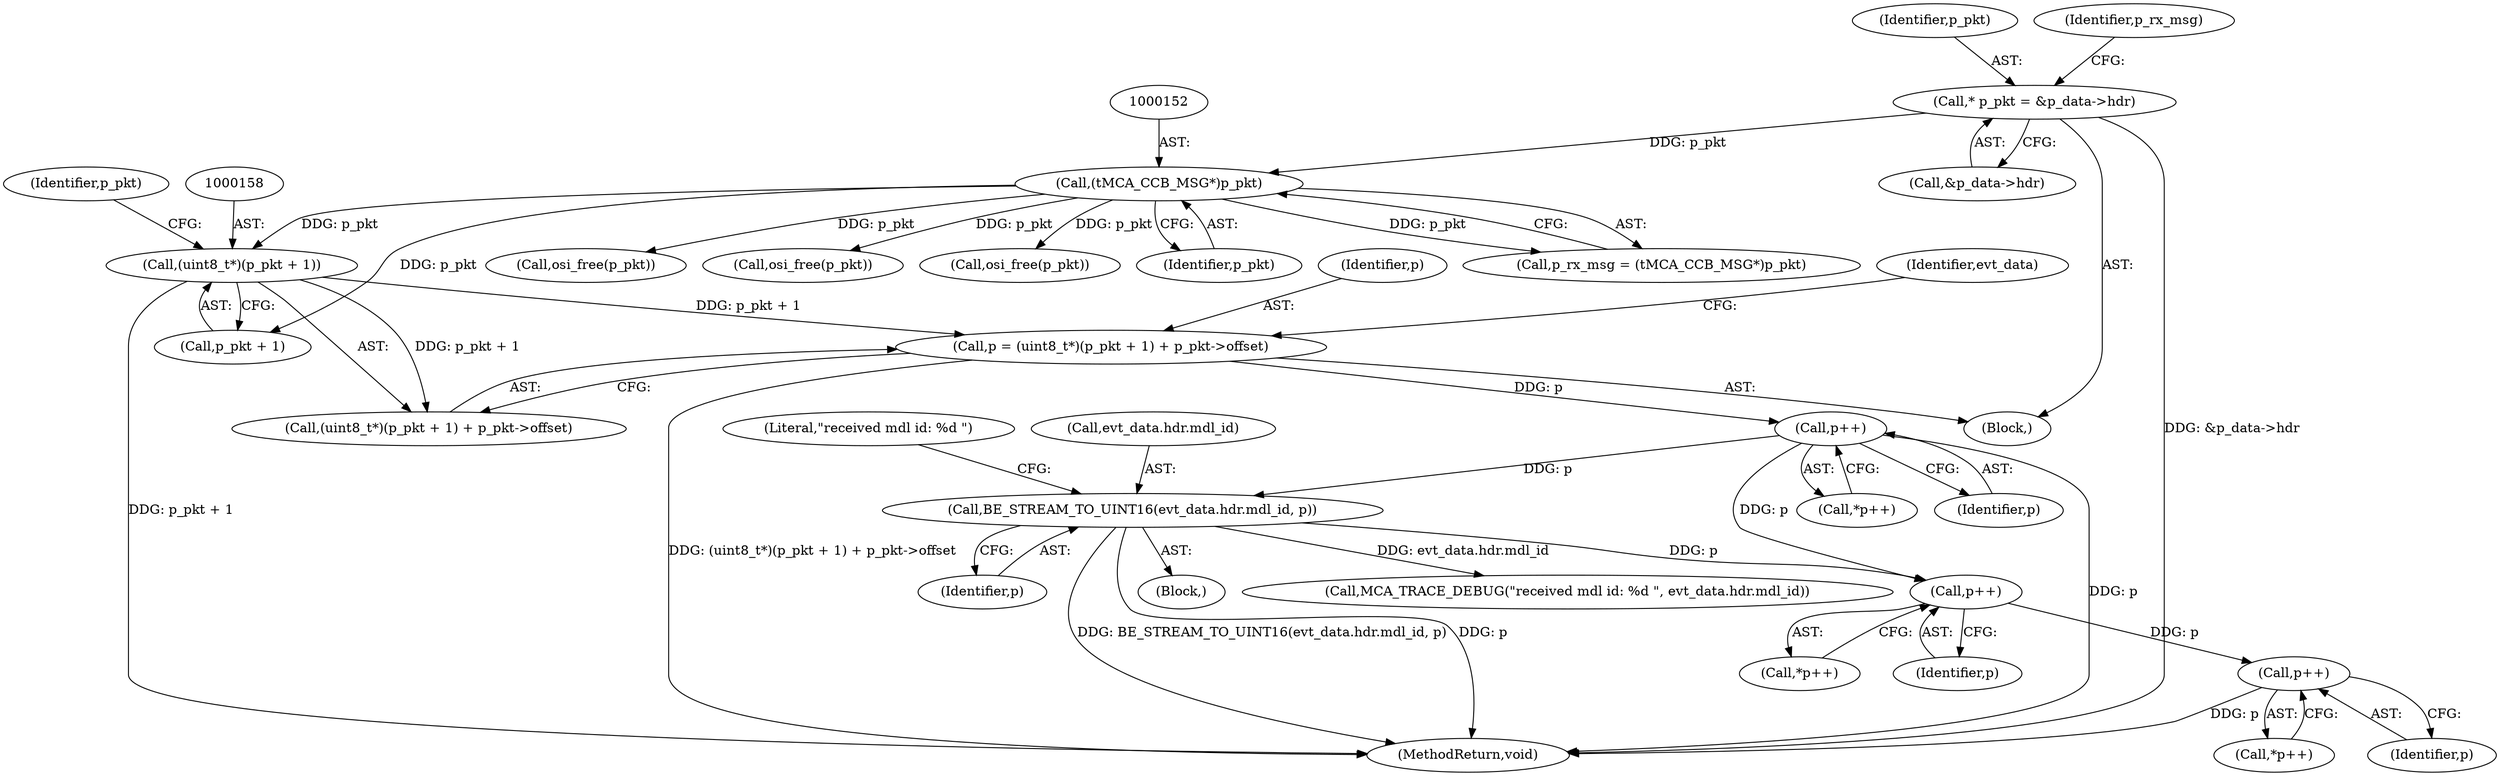 digraph "0_Android_5216e6120160b28d76e9ee4dff9995e772647511@pointer" {
"1000472" [label="(Call,p++)"];
"1000463" [label="(Call,p++)"];
"1000172" [label="(Call,p++)"];
"1000154" [label="(Call,p = (uint8_t*)(p_pkt + 1) + p_pkt->offset)"];
"1000157" [label="(Call,(uint8_t*)(p_pkt + 1))"];
"1000151" [label="(Call,(tMCA_CCB_MSG*)p_pkt)"];
"1000117" [label="(Call,* p_pkt = &p_data->hdr)"];
"1000190" [label="(Call,BE_STREAM_TO_UINT16(evt_data.hdr.mdl_id, p))"];
"1000464" [label="(Identifier,p)"];
"1000118" [label="(Identifier,p_pkt)"];
"1000149" [label="(Call,p_rx_msg = (tMCA_CCB_MSG*)p_pkt)"];
"1000129" [label="(Identifier,p_rx_msg)"];
"1000741" [label="(Call,osi_free(p_pkt))"];
"1000473" [label="(Identifier,p)"];
"1000119" [label="(Call,&p_data->hdr)"];
"1000463" [label="(Call,p++)"];
"1000760" [label="(MethodReturn,void)"];
"1000163" [label="(Identifier,p_pkt)"];
"1000349" [label="(Call,osi_free(p_pkt))"];
"1000462" [label="(Call,*p++)"];
"1000172" [label="(Call,p++)"];
"1000159" [label="(Call,p_pkt + 1)"];
"1000156" [label="(Call,(uint8_t*)(p_pkt + 1) + p_pkt->offset)"];
"1000157" [label="(Call,(uint8_t*)(p_pkt + 1))"];
"1000210" [label="(Literal,\"received mdl id: %d \")"];
"1000171" [label="(Call,*p++)"];
"1000115" [label="(Block,)"];
"1000155" [label="(Identifier,p)"];
"1000173" [label="(Identifier,p)"];
"1000758" [label="(Call,osi_free(p_pkt))"];
"1000189" [label="(Block,)"];
"1000153" [label="(Identifier,p_pkt)"];
"1000117" [label="(Call,* p_pkt = &p_data->hdr)"];
"1000471" [label="(Call,*p++)"];
"1000168" [label="(Identifier,evt_data)"];
"1000209" [label="(Call,MCA_TRACE_DEBUG(\"received mdl id: %d \", evt_data.hdr.mdl_id))"];
"1000191" [label="(Call,evt_data.hdr.mdl_id)"];
"1000196" [label="(Identifier,p)"];
"1000472" [label="(Call,p++)"];
"1000190" [label="(Call,BE_STREAM_TO_UINT16(evt_data.hdr.mdl_id, p))"];
"1000154" [label="(Call,p = (uint8_t*)(p_pkt + 1) + p_pkt->offset)"];
"1000151" [label="(Call,(tMCA_CCB_MSG*)p_pkt)"];
"1000472" -> "1000471"  [label="AST: "];
"1000472" -> "1000473"  [label="CFG: "];
"1000473" -> "1000472"  [label="AST: "];
"1000471" -> "1000472"  [label="CFG: "];
"1000472" -> "1000760"  [label="DDG: p"];
"1000463" -> "1000472"  [label="DDG: p"];
"1000463" -> "1000462"  [label="AST: "];
"1000463" -> "1000464"  [label="CFG: "];
"1000464" -> "1000463"  [label="AST: "];
"1000462" -> "1000463"  [label="CFG: "];
"1000172" -> "1000463"  [label="DDG: p"];
"1000190" -> "1000463"  [label="DDG: p"];
"1000172" -> "1000171"  [label="AST: "];
"1000172" -> "1000173"  [label="CFG: "];
"1000173" -> "1000172"  [label="AST: "];
"1000171" -> "1000172"  [label="CFG: "];
"1000172" -> "1000760"  [label="DDG: p"];
"1000154" -> "1000172"  [label="DDG: p"];
"1000172" -> "1000190"  [label="DDG: p"];
"1000154" -> "1000115"  [label="AST: "];
"1000154" -> "1000156"  [label="CFG: "];
"1000155" -> "1000154"  [label="AST: "];
"1000156" -> "1000154"  [label="AST: "];
"1000168" -> "1000154"  [label="CFG: "];
"1000154" -> "1000760"  [label="DDG: (uint8_t*)(p_pkt + 1) + p_pkt->offset"];
"1000157" -> "1000154"  [label="DDG: p_pkt + 1"];
"1000157" -> "1000156"  [label="AST: "];
"1000157" -> "1000159"  [label="CFG: "];
"1000158" -> "1000157"  [label="AST: "];
"1000159" -> "1000157"  [label="AST: "];
"1000163" -> "1000157"  [label="CFG: "];
"1000157" -> "1000760"  [label="DDG: p_pkt + 1"];
"1000157" -> "1000156"  [label="DDG: p_pkt + 1"];
"1000151" -> "1000157"  [label="DDG: p_pkt"];
"1000151" -> "1000149"  [label="AST: "];
"1000151" -> "1000153"  [label="CFG: "];
"1000152" -> "1000151"  [label="AST: "];
"1000153" -> "1000151"  [label="AST: "];
"1000149" -> "1000151"  [label="CFG: "];
"1000151" -> "1000149"  [label="DDG: p_pkt"];
"1000117" -> "1000151"  [label="DDG: p_pkt"];
"1000151" -> "1000159"  [label="DDG: p_pkt"];
"1000151" -> "1000349"  [label="DDG: p_pkt"];
"1000151" -> "1000741"  [label="DDG: p_pkt"];
"1000151" -> "1000758"  [label="DDG: p_pkt"];
"1000117" -> "1000115"  [label="AST: "];
"1000117" -> "1000119"  [label="CFG: "];
"1000118" -> "1000117"  [label="AST: "];
"1000119" -> "1000117"  [label="AST: "];
"1000129" -> "1000117"  [label="CFG: "];
"1000117" -> "1000760"  [label="DDG: &p_data->hdr"];
"1000190" -> "1000189"  [label="AST: "];
"1000190" -> "1000196"  [label="CFG: "];
"1000191" -> "1000190"  [label="AST: "];
"1000196" -> "1000190"  [label="AST: "];
"1000210" -> "1000190"  [label="CFG: "];
"1000190" -> "1000760"  [label="DDG: BE_STREAM_TO_UINT16(evt_data.hdr.mdl_id, p)"];
"1000190" -> "1000760"  [label="DDG: p"];
"1000190" -> "1000209"  [label="DDG: evt_data.hdr.mdl_id"];
}
